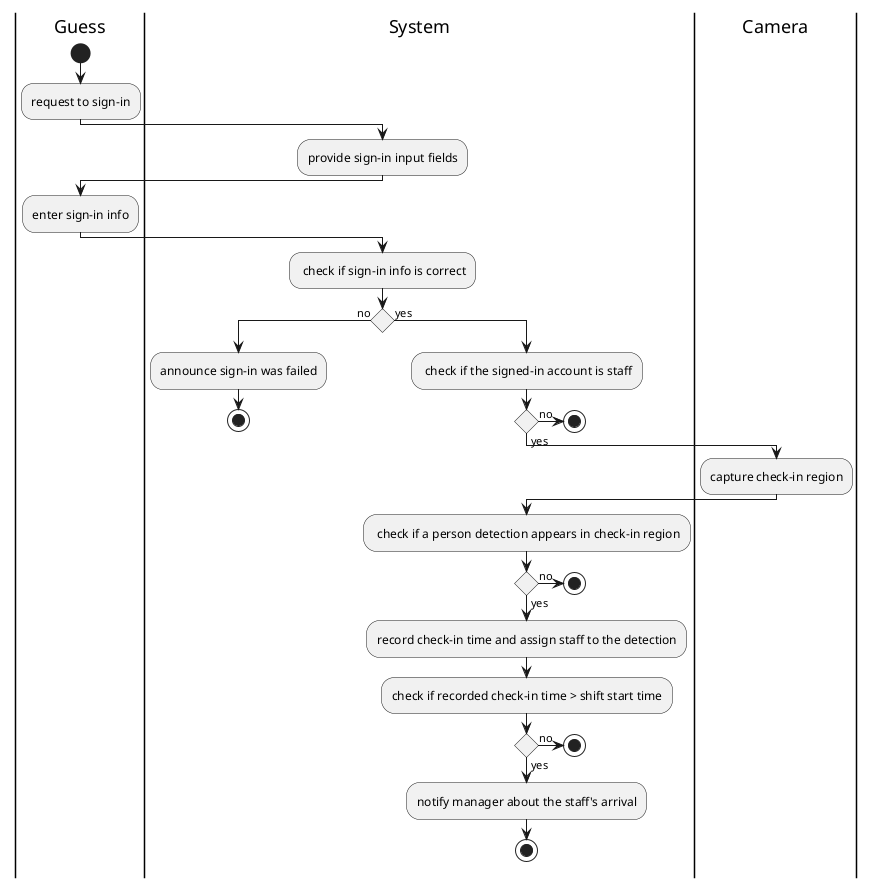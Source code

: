 @startuml
|Guess|
start
:request to sign-in;
|System|
:provide sign-in input fields;
|Guess|
:enter sign-in info;
|System|
: check if sign-in info is correct;
if () then (no)
    :announce sign-in was failed;
    stop
else (yes)
    : check if the signed-in account is staff;
    if () then (no)
        stop
    else (yes)
        |Camera|
        :capture check-in region;
        |System|
        : check if a person detection appears in check-in region;
        if () then (yes)
            :record check-in time and assign staff to the detection;
            :check if recorded check-in time > shift start time;
            if () then (yes)
                :notify manager about the staff's arrival;
            else (no)
                stop
            endif
        else (no)
            stop
        endif
    endif
    stop
endif
@enduml